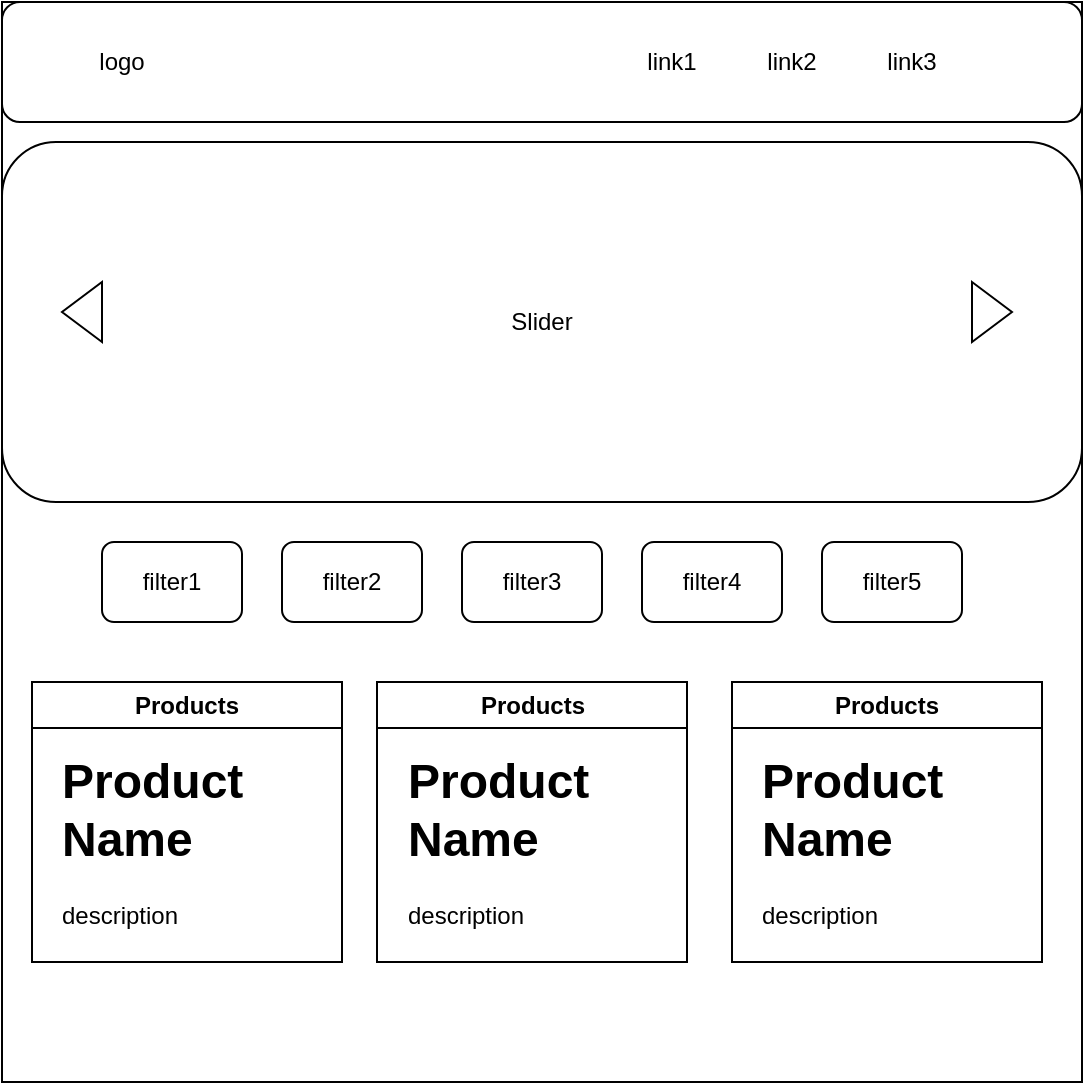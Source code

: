 <mxfile>
    <diagram id="PN-i3dH3xeUII2cqNuNW" name="Page-1">
        <mxGraphModel dx="648" dy="469" grid="1" gridSize="10" guides="1" tooltips="1" connect="1" arrows="1" fold="1" page="1" pageScale="1" pageWidth="850" pageHeight="1100" math="0" shadow="0">
            <root>
                <mxCell id="0"/>
                <mxCell id="1" parent="0"/>
                <mxCell id="2" value="" style="whiteSpace=wrap;html=1;aspect=fixed;" vertex="1" parent="1">
                    <mxGeometry x="120" y="10" width="540" height="540" as="geometry"/>
                </mxCell>
                <mxCell id="11" value="" style="rounded=1;whiteSpace=wrap;html=1;" vertex="1" parent="1">
                    <mxGeometry x="120" y="80" width="540" height="180" as="geometry"/>
                </mxCell>
                <mxCell id="3" value="" style="rounded=1;whiteSpace=wrap;html=1;" vertex="1" parent="1">
                    <mxGeometry x="120" y="10" width="540" height="60" as="geometry"/>
                </mxCell>
                <mxCell id="4" value="logo" style="text;html=1;strokeColor=none;fillColor=none;align=center;verticalAlign=middle;whiteSpace=wrap;rounded=0;" vertex="1" parent="1">
                    <mxGeometry x="150" y="25" width="60" height="30" as="geometry"/>
                </mxCell>
                <mxCell id="5" value="link1" style="text;html=1;strokeColor=none;fillColor=none;align=center;verticalAlign=middle;whiteSpace=wrap;rounded=0;" vertex="1" parent="1">
                    <mxGeometry x="425" y="25" width="60" height="30" as="geometry"/>
                </mxCell>
                <mxCell id="6" value="link2" style="text;html=1;strokeColor=none;fillColor=none;align=center;verticalAlign=middle;whiteSpace=wrap;rounded=0;" vertex="1" parent="1">
                    <mxGeometry x="485" y="25" width="60" height="30" as="geometry"/>
                </mxCell>
                <mxCell id="7" value="link3" style="text;html=1;strokeColor=none;fillColor=none;align=center;verticalAlign=middle;whiteSpace=wrap;rounded=0;" vertex="1" parent="1">
                    <mxGeometry x="545" y="25" width="60" height="30" as="geometry"/>
                </mxCell>
                <mxCell id="8" value="" style="triangle;whiteSpace=wrap;html=1;" vertex="1" parent="1">
                    <mxGeometry x="605" y="150" width="20" height="30" as="geometry"/>
                </mxCell>
                <mxCell id="9" value="" style="triangle;whiteSpace=wrap;html=1;rotation=-180;" vertex="1" parent="1">
                    <mxGeometry x="150" y="150" width="20" height="30" as="geometry"/>
                </mxCell>
                <mxCell id="12" value="Slider" style="text;html=1;strokeColor=none;fillColor=none;align=center;verticalAlign=middle;whiteSpace=wrap;rounded=0;" vertex="1" parent="1">
                    <mxGeometry x="360" y="155" width="60" height="30" as="geometry"/>
                </mxCell>
                <mxCell id="13" value="filter1" style="rounded=1;whiteSpace=wrap;html=1;" vertex="1" parent="1">
                    <mxGeometry x="170" y="280" width="70" height="40" as="geometry"/>
                </mxCell>
                <mxCell id="14" value="filter2" style="rounded=1;whiteSpace=wrap;html=1;" vertex="1" parent="1">
                    <mxGeometry x="260" y="280" width="70" height="40" as="geometry"/>
                </mxCell>
                <mxCell id="15" value="filter3" style="rounded=1;whiteSpace=wrap;html=1;arcSize=15;" vertex="1" parent="1">
                    <mxGeometry x="350" y="280" width="70" height="40" as="geometry"/>
                </mxCell>
                <mxCell id="16" value="filter4" style="rounded=1;whiteSpace=wrap;html=1;" vertex="1" parent="1">
                    <mxGeometry x="440" y="280" width="70" height="40" as="geometry"/>
                </mxCell>
                <mxCell id="17" value="filter5" style="rounded=1;whiteSpace=wrap;html=1;" vertex="1" parent="1">
                    <mxGeometry x="530" y="280" width="70" height="40" as="geometry"/>
                </mxCell>
                <mxCell id="25" value="Products" style="swimlane;whiteSpace=wrap;html=1;" vertex="1" parent="1">
                    <mxGeometry x="135" y="350" width="155" height="140" as="geometry">
                        <mxRectangle x="135" y="350" width="90" height="30" as="alternateBounds"/>
                    </mxGeometry>
                </mxCell>
                <mxCell id="39" value="&lt;h1&gt;Product Name&lt;/h1&gt;&lt;p&gt;description&lt;/p&gt;" style="text;html=1;strokeColor=none;fillColor=none;spacing=5;spacingTop=-20;whiteSpace=wrap;overflow=hidden;rounded=0;" vertex="1" parent="25">
                    <mxGeometry x="10" y="30" width="140" height="100" as="geometry"/>
                </mxCell>
                <mxCell id="51" value="Products" style="swimlane;whiteSpace=wrap;html=1;" vertex="1" parent="1">
                    <mxGeometry x="307.5" y="350" width="155" height="140" as="geometry">
                        <mxRectangle x="135" y="350" width="90" height="30" as="alternateBounds"/>
                    </mxGeometry>
                </mxCell>
                <mxCell id="52" value="&lt;h1&gt;Product Name&lt;/h1&gt;&lt;p&gt;description&lt;/p&gt;" style="text;html=1;strokeColor=none;fillColor=none;spacing=5;spacingTop=-20;whiteSpace=wrap;overflow=hidden;rounded=0;" vertex="1" parent="51">
                    <mxGeometry x="10" y="30" width="140" height="100" as="geometry"/>
                </mxCell>
                <mxCell id="53" value="Products" style="swimlane;whiteSpace=wrap;html=1;" vertex="1" parent="1">
                    <mxGeometry x="485" y="350" width="155" height="140" as="geometry">
                        <mxRectangle x="135" y="350" width="90" height="30" as="alternateBounds"/>
                    </mxGeometry>
                </mxCell>
                <mxCell id="54" value="&lt;h1&gt;Product Name&lt;/h1&gt;&lt;p&gt;description&lt;/p&gt;" style="text;html=1;strokeColor=none;fillColor=none;spacing=5;spacingTop=-20;whiteSpace=wrap;overflow=hidden;rounded=0;" vertex="1" parent="53">
                    <mxGeometry x="10" y="30" width="140" height="100" as="geometry"/>
                </mxCell>
            </root>
        </mxGraphModel>
    </diagram>
</mxfile>